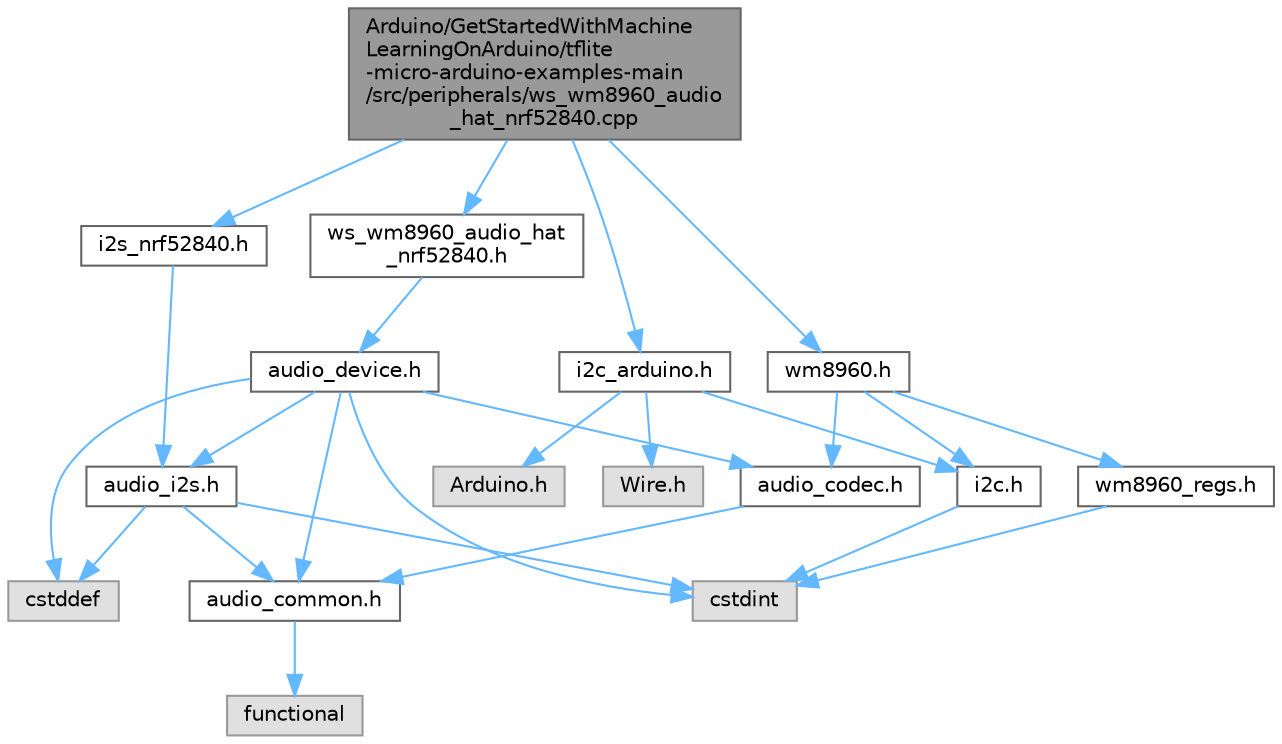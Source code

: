 digraph "Arduino/GetStartedWithMachineLearningOnArduino/tflite-micro-arduino-examples-main/src/peripherals/ws_wm8960_audio_hat_nrf52840.cpp"
{
 // LATEX_PDF_SIZE
  bgcolor="transparent";
  edge [fontname=Helvetica,fontsize=10,labelfontname=Helvetica,labelfontsize=10];
  node [fontname=Helvetica,fontsize=10,shape=box,height=0.2,width=0.4];
  Node1 [id="Node000001",label="Arduino/GetStartedWithMachine\lLearningOnArduino/tflite\l-micro-arduino-examples-main\l/src/peripherals/ws_wm8960_audio\l_hat_nrf52840.cpp",height=0.2,width=0.4,color="gray40", fillcolor="grey60", style="filled", fontcolor="black",tooltip=" "];
  Node1 -> Node2 [id="edge25_Node000001_Node000002",color="steelblue1",style="solid",tooltip=" "];
  Node2 [id="Node000002",label="ws_wm8960_audio_hat\l_nrf52840.h",height=0.2,width=0.4,color="grey40", fillcolor="white", style="filled",URL="$ws__wm8960__audio__hat__nrf52840_8h.html",tooltip=" "];
  Node2 -> Node3 [id="edge26_Node000002_Node000003",color="steelblue1",style="solid",tooltip=" "];
  Node3 [id="Node000003",label="audio_device.h",height=0.2,width=0.4,color="grey40", fillcolor="white", style="filled",URL="$audio__device_8h.html",tooltip=" "];
  Node3 -> Node4 [id="edge27_Node000003_Node000004",color="steelblue1",style="solid",tooltip=" "];
  Node4 [id="Node000004",label="cstddef",height=0.2,width=0.4,color="grey60", fillcolor="#E0E0E0", style="filled",tooltip=" "];
  Node3 -> Node5 [id="edge28_Node000003_Node000005",color="steelblue1",style="solid",tooltip=" "];
  Node5 [id="Node000005",label="cstdint",height=0.2,width=0.4,color="grey60", fillcolor="#E0E0E0", style="filled",tooltip=" "];
  Node3 -> Node6 [id="edge29_Node000003_Node000006",color="steelblue1",style="solid",tooltip=" "];
  Node6 [id="Node000006",label="audio_codec.h",height=0.2,width=0.4,color="grey40", fillcolor="white", style="filled",URL="$audio__codec_8h.html",tooltip=" "];
  Node6 -> Node7 [id="edge30_Node000006_Node000007",color="steelblue1",style="solid",tooltip=" "];
  Node7 [id="Node000007",label="audio_common.h",height=0.2,width=0.4,color="grey40", fillcolor="white", style="filled",URL="$audio__common_8h.html",tooltip=" "];
  Node7 -> Node8 [id="edge31_Node000007_Node000008",color="steelblue1",style="solid",tooltip=" "];
  Node8 [id="Node000008",label="functional",height=0.2,width=0.4,color="grey60", fillcolor="#E0E0E0", style="filled",tooltip=" "];
  Node3 -> Node7 [id="edge32_Node000003_Node000007",color="steelblue1",style="solid",tooltip=" "];
  Node3 -> Node9 [id="edge33_Node000003_Node000009",color="steelblue1",style="solid",tooltip=" "];
  Node9 [id="Node000009",label="audio_i2s.h",height=0.2,width=0.4,color="grey40", fillcolor="white", style="filled",URL="$audio__i2s_8h.html",tooltip=" "];
  Node9 -> Node4 [id="edge34_Node000009_Node000004",color="steelblue1",style="solid",tooltip=" "];
  Node9 -> Node5 [id="edge35_Node000009_Node000005",color="steelblue1",style="solid",tooltip=" "];
  Node9 -> Node7 [id="edge36_Node000009_Node000007",color="steelblue1",style="solid",tooltip=" "];
  Node1 -> Node10 [id="edge37_Node000001_Node000010",color="steelblue1",style="solid",tooltip=" "];
  Node10 [id="Node000010",label="i2c_arduino.h",height=0.2,width=0.4,color="grey40", fillcolor="white", style="filled",URL="$i2c__arduino_8h.html",tooltip=" "];
  Node10 -> Node11 [id="edge38_Node000010_Node000011",color="steelblue1",style="solid",tooltip=" "];
  Node11 [id="Node000011",label="Arduino.h",height=0.2,width=0.4,color="grey60", fillcolor="#E0E0E0", style="filled",tooltip=" "];
  Node10 -> Node12 [id="edge39_Node000010_Node000012",color="steelblue1",style="solid",tooltip=" "];
  Node12 [id="Node000012",label="Wire.h",height=0.2,width=0.4,color="grey60", fillcolor="#E0E0E0", style="filled",tooltip=" "];
  Node10 -> Node13 [id="edge40_Node000010_Node000013",color="steelblue1",style="solid",tooltip=" "];
  Node13 [id="Node000013",label="i2c.h",height=0.2,width=0.4,color="grey40", fillcolor="white", style="filled",URL="$i2c_8h.html",tooltip=" "];
  Node13 -> Node5 [id="edge41_Node000013_Node000005",color="steelblue1",style="solid",tooltip=" "];
  Node1 -> Node14 [id="edge42_Node000001_Node000014",color="steelblue1",style="solid",tooltip=" "];
  Node14 [id="Node000014",label="i2s_nrf52840.h",height=0.2,width=0.4,color="grey40", fillcolor="white", style="filled",URL="$i2s__nrf52840_8h.html",tooltip=" "];
  Node14 -> Node9 [id="edge43_Node000014_Node000009",color="steelblue1",style="solid",tooltip=" "];
  Node1 -> Node15 [id="edge44_Node000001_Node000015",color="steelblue1",style="solid",tooltip=" "];
  Node15 [id="Node000015",label="wm8960.h",height=0.2,width=0.4,color="grey40", fillcolor="white", style="filled",URL="$wm8960_8h.html",tooltip=" "];
  Node15 -> Node6 [id="edge45_Node000015_Node000006",color="steelblue1",style="solid",tooltip=" "];
  Node15 -> Node13 [id="edge46_Node000015_Node000013",color="steelblue1",style="solid",tooltip=" "];
  Node15 -> Node16 [id="edge47_Node000015_Node000016",color="steelblue1",style="solid",tooltip=" "];
  Node16 [id="Node000016",label="wm8960_regs.h",height=0.2,width=0.4,color="grey40", fillcolor="white", style="filled",URL="$wm8960__regs_8h.html",tooltip=" "];
  Node16 -> Node5 [id="edge48_Node000016_Node000005",color="steelblue1",style="solid",tooltip=" "];
}
